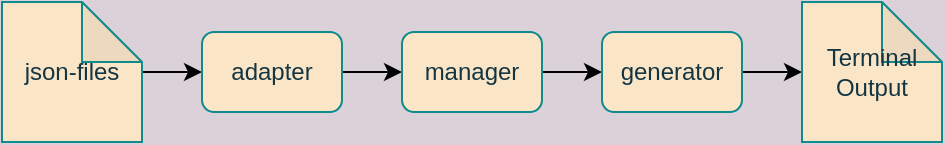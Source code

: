 <mxfile version="20.2.8" type="device"><diagram id="BN_NfcRSmqaE1-ilM0FF" name="Page-1"><mxGraphModel dx="932" dy="599" grid="1" gridSize="10" guides="1" tooltips="1" connect="1" arrows="1" fold="1" page="1" pageScale="1" pageWidth="827" pageHeight="1169" background="#DAD2D8" math="0" shadow="0"><root><mxCell id="0"/><mxCell id="1" parent="0"/><mxCell id="sI4gvHHCg1Sj7yshCc_D-3" style="edgeStyle=orthogonalEdgeStyle;rounded=0;orthogonalLoop=1;jettySize=auto;html=1;" parent="1" source="sI4gvHHCg1Sj7yshCc_D-1" target="sI4gvHHCg1Sj7yshCc_D-2" edge="1"><mxGeometry relative="1" as="geometry"/></mxCell><mxCell id="sI4gvHHCg1Sj7yshCc_D-1" value="json-files" style="shape=note;whiteSpace=wrap;html=1;backgroundOutline=1;darkOpacity=0.05;fillColor=#FAE5C7;strokeColor=#0F8B8D;fontColor=#143642;" parent="1" vertex="1"><mxGeometry x="30" y="165" width="70" height="70" as="geometry"/></mxCell><mxCell id="sI4gvHHCg1Sj7yshCc_D-5" style="edgeStyle=orthogonalEdgeStyle;rounded=0;orthogonalLoop=1;jettySize=auto;html=1;" parent="1" source="sI4gvHHCg1Sj7yshCc_D-2" target="sI4gvHHCg1Sj7yshCc_D-4" edge="1"><mxGeometry relative="1" as="geometry"/></mxCell><mxCell id="sI4gvHHCg1Sj7yshCc_D-2" value="adapter" style="rounded=1;whiteSpace=wrap;html=1;fillColor=#FAE5C7;strokeColor=#0F8B8D;fontColor=#143642;" parent="1" vertex="1"><mxGeometry x="130" y="180" width="70" height="40" as="geometry"/></mxCell><mxCell id="sI4gvHHCg1Sj7yshCc_D-7" style="edgeStyle=orthogonalEdgeStyle;rounded=0;orthogonalLoop=1;jettySize=auto;html=1;" parent="1" source="sI4gvHHCg1Sj7yshCc_D-4" target="sI4gvHHCg1Sj7yshCc_D-6" edge="1"><mxGeometry relative="1" as="geometry"/></mxCell><mxCell id="sI4gvHHCg1Sj7yshCc_D-4" value="manager" style="rounded=1;whiteSpace=wrap;html=1;fillColor=#FAE5C7;strokeColor=#0F8B8D;fontColor=#143642;" parent="1" vertex="1"><mxGeometry x="230" y="180" width="70" height="40" as="geometry"/></mxCell><mxCell id="sI4gvHHCg1Sj7yshCc_D-9" style="edgeStyle=orthogonalEdgeStyle;rounded=0;orthogonalLoop=1;jettySize=auto;html=1;" parent="1" source="sI4gvHHCg1Sj7yshCc_D-6" target="sI4gvHHCg1Sj7yshCc_D-8" edge="1"><mxGeometry relative="1" as="geometry"/></mxCell><mxCell id="sI4gvHHCg1Sj7yshCc_D-6" value="generator" style="rounded=1;whiteSpace=wrap;html=1;fillColor=#FAE5C7;strokeColor=#0F8B8D;fontColor=#143642;" parent="1" vertex="1"><mxGeometry x="330" y="180" width="70" height="40" as="geometry"/></mxCell><mxCell id="sI4gvHHCg1Sj7yshCc_D-8" value="Terminal&lt;br&gt;Output" style="shape=note;whiteSpace=wrap;html=1;backgroundOutline=1;darkOpacity=0.05;fillColor=#FAE5C7;strokeColor=#0F8B8D;fontColor=#143642;" parent="1" vertex="1"><mxGeometry x="430" y="165" width="70" height="70" as="geometry"/></mxCell></root></mxGraphModel></diagram></mxfile>